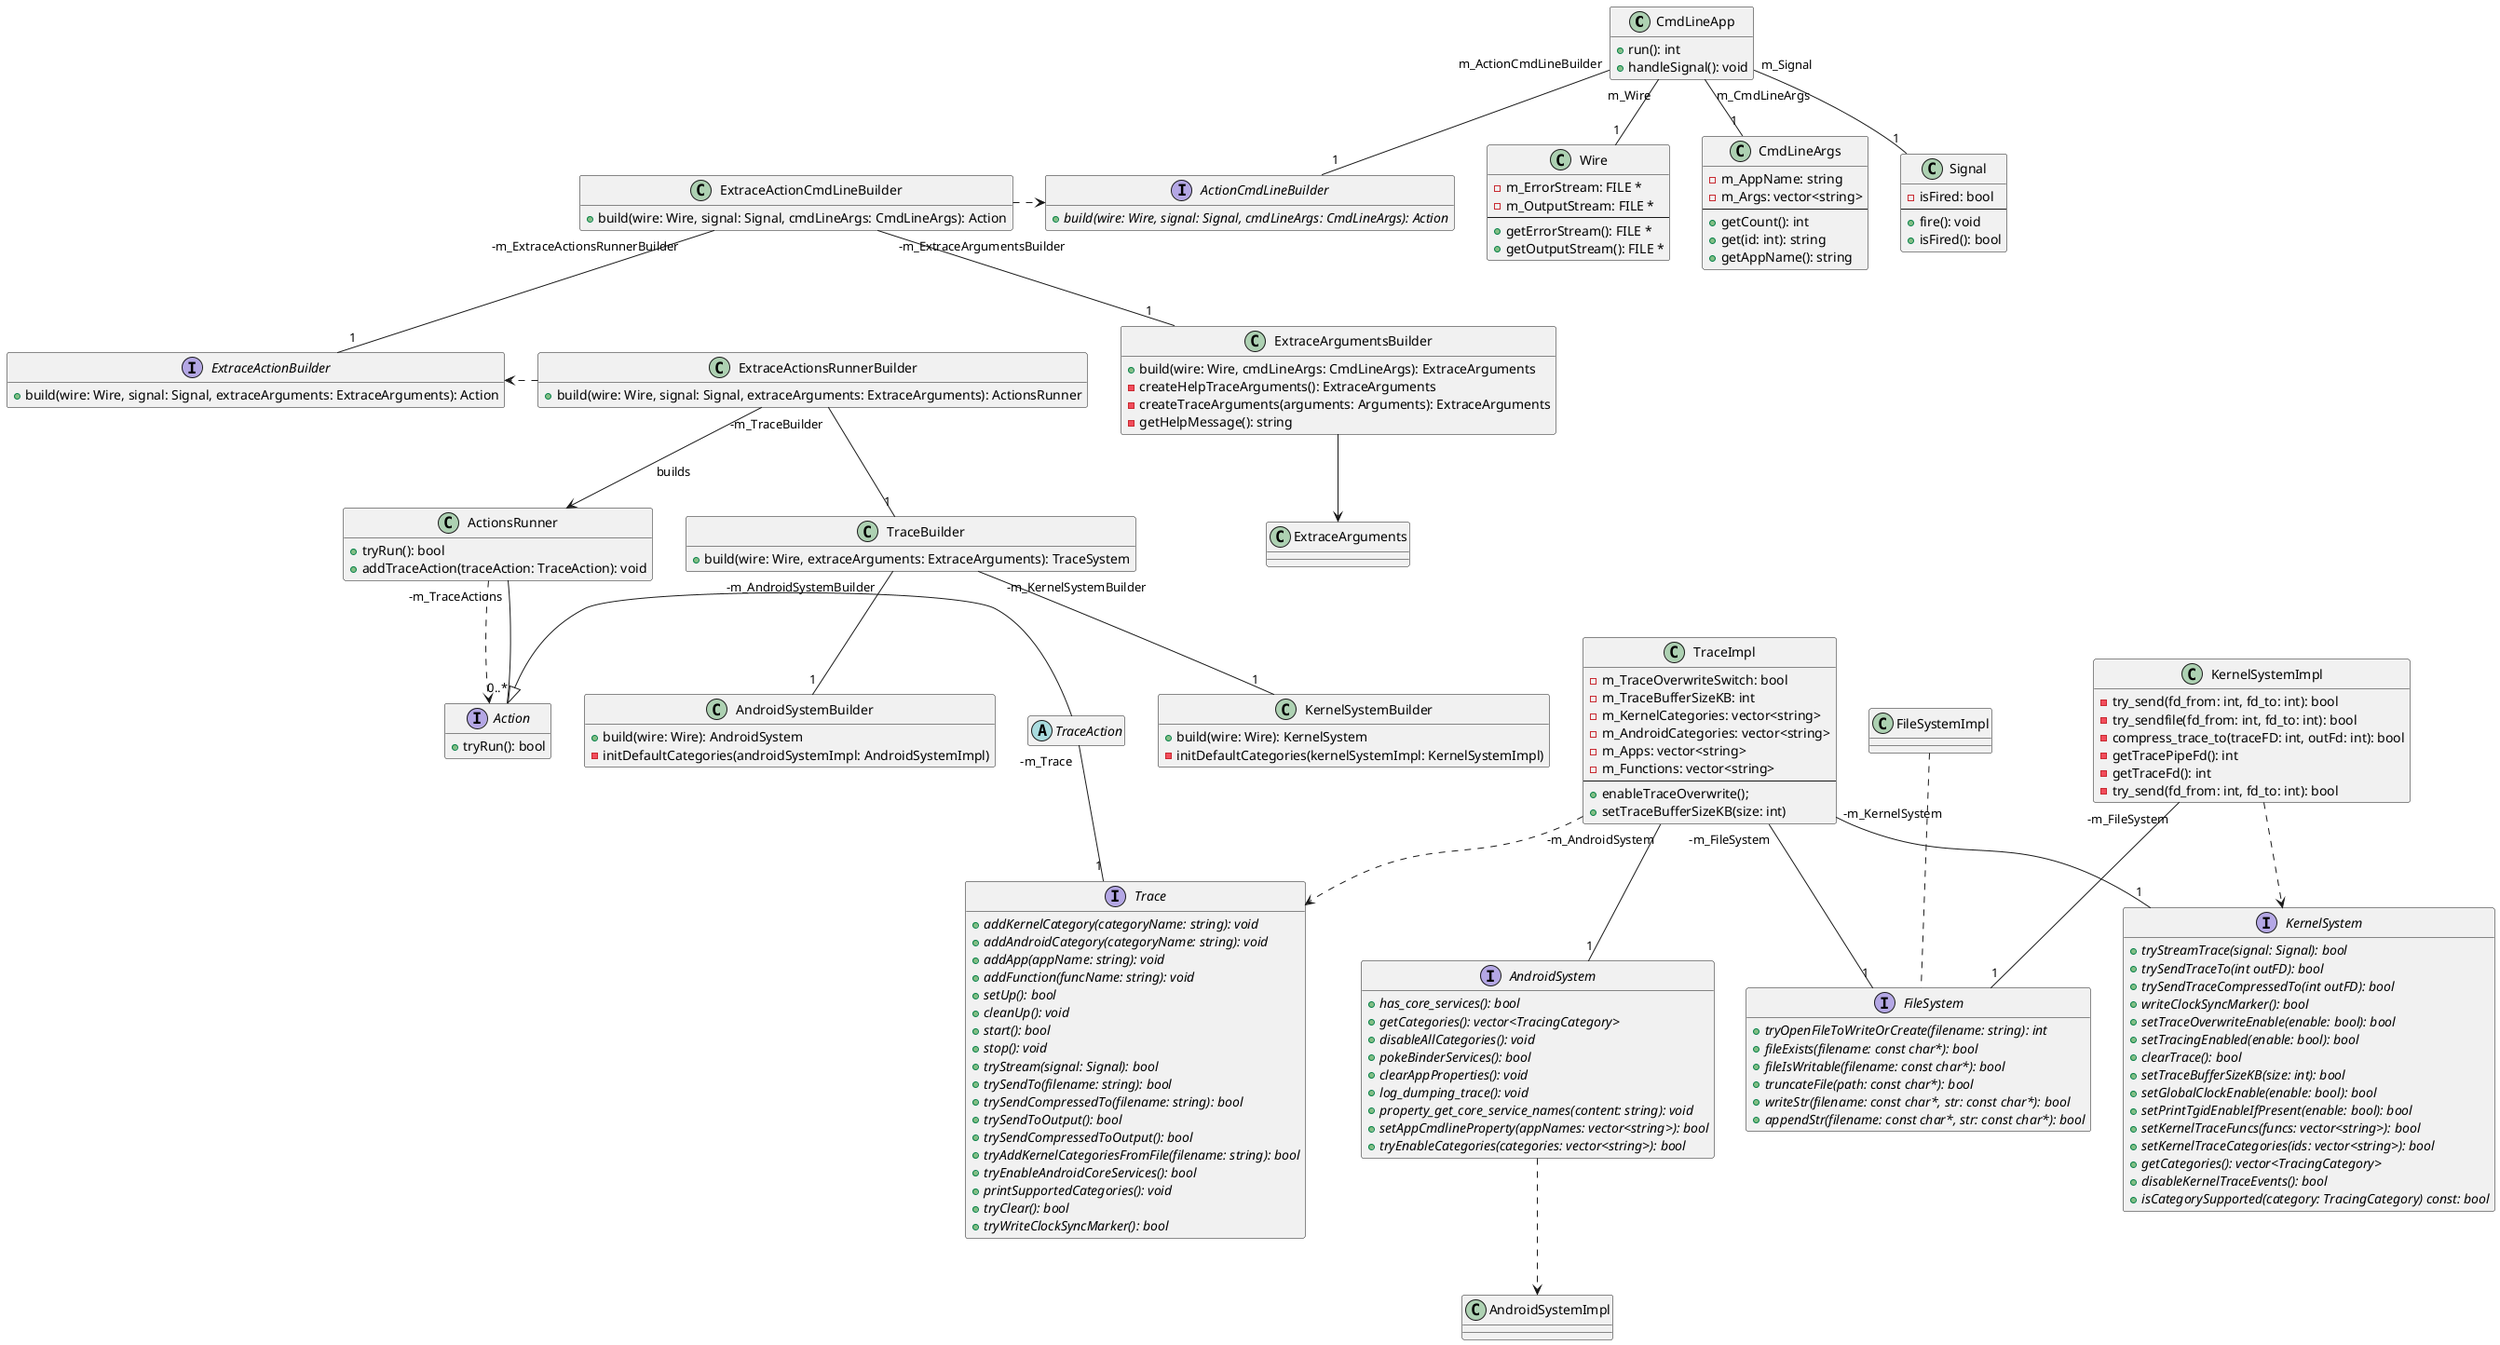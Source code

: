 @startuml

class CmdLineApp {
  + run(): int
  + handleSignal(): void
}
hide CmdLineApp fields

CmdLineApp "m_Wire" -- "1" Wire
CmdLineApp "m_CmdLineArgs" -- "1" CmdLineArgs
CmdLineApp "m_ActionCmdLineBuilder" -- "1" ActionCmdLineBuilder
CmdLineApp "m_Signal" -- "1" Signal

class Wire {
  - m_ErrorStream: FILE *
  - m_OutputStream: FILE *
  --
  + getErrorStream(): FILE *
  + getOutputStream(): FILE *
}
hide Wire methods

class Signal {
  - isFired: bool
  --
  + fire(): void
  + isFired(): bool
}

class CmdLineArgs {
  - m_AppName: string
  - m_Args: vector<string>
  --
  + getCount(): int
  + get(id: int): string
  + getAppName(): string  
}

interface ActionCmdLineBuilder {
  + {abstract} build(wire: Wire, signal: Signal, cmdLineArgs: CmdLineArgs): Action
}
hide ActionCmdLineBuilder fields

class ExtraceActionCmdLineBuilder {
  + build(wire: Wire, signal: Signal, cmdLineArgs: CmdLineArgs): Action 
}
hide ExtraceActionCmdLineBuilder fields

ExtraceActionCmdLineBuilder .> ActionCmdLineBuilder
ExtraceActionCmdLineBuilder "-m_ExtraceArgumentsBuilder" -- "1" ExtraceArgumentsBuilder
ExtraceActionCmdLineBuilder "-m_ExtraceActionsRunnerBuilder" -- "1" ExtraceActionBuilder

interface ExtraceActionBuilder {
  + build(wire: Wire, signal: Signal, extraceArguments: ExtraceArguments): Action
}
hide ExtraceActionBuilder fields

class ExtraceArgumentsBuilder {
  + build(wire: Wire, cmdLineArgs: CmdLineArgs): ExtraceArguments
  - createHelpTraceArguments(): ExtraceArguments
  - createTraceArguments(arguments: Arguments): ExtraceArguments
  - getHelpMessage(): string
}
hide ExtraceArgumentsBuilder fields

ExtraceArgumentsBuilder --> ExtraceArguments

class TraceBuilder {
  + build(wire: Wire, extraceArguments: ExtraceArguments): TraceSystem
}
hide TraceBuilder fields

TraceBuilder "-m_AndroidSystemBuilder" -- "1" AndroidSystemBuilder
TraceBuilder "-m_KernelSystemBuilder" -- "1" KernelSystemBuilder

class AndroidSystemBuilder {
  + build(wire: Wire): AndroidSystem
  - initDefaultCategories(androidSystemImpl: AndroidSystemImpl)
}
hide AndroidSystemBuilder fields

class KernelSystemBuilder {
  + build(wire: Wire): KernelSystem
  - initDefaultCategories(kernelSystemImpl: KernelSystemImpl)
}
hide KernelSystemBuilder fields

class ExtraceActionsRunnerBuilder {
  + build(wire: Wire, signal: Signal, extraceArguments: ExtraceArguments): ActionsRunner
}
hide ExtraceActionsRunnerBuilder fields

ExtraceActionsRunnerBuilder .> ExtraceActionBuilder
ExtraceActionsRunnerBuilder "-m_TraceBuilder" -- "1" TraceBuilder
ExtraceActionsRunnerBuilder --> ActionsRunner: builds

class ExtraceArguments {
  
}

class ActionsRunner {
  + tryRun(): bool
  + addTraceAction(traceAction: TraceAction): void
}
hide ActionsRunner fields

ActionsRunner ..> Action
ActionsRunner "-m_TraceActions" -- "0..*" Action

interface FileSystem {
  + {abstract} tryOpenFileToWriteOrCreate(filename: string): int
  + {abstract} fileExists(filename: const char*): bool
  + {abstract} fileIsWritable(filename: const char*): bool
  + {abstract} truncateFile(path: const char*): bool
  + {abstract} writeStr(filename: const char*, str: const char*): bool
  + {abstract} appendStr(filename: const char*, str: const char*): bool
}
hide FileSystem fields

class FileSystemImpl
FileSystemImpl .. FileSystem

interface KernelSystem {
  + {abstract} tryStreamTrace(signal: Signal): bool
  + {abstract} trySendTraceTo(int outFD): bool
  + {abstract} trySendTraceCompressedTo(int outFD): bool
  + {abstract} writeClockSyncMarker(): bool
  + {abstract} setTraceOverwriteEnable(enable: bool): bool
  + {abstract} setTracingEnabled(enable: bool): bool
  + {abstract} clearTrace(): bool
  + {abstract} setTraceBufferSizeKB(size: int): bool
  + {abstract} setGlobalClockEnable(enable: bool): bool
  + {abstract} setPrintTgidEnableIfPresent(enable: bool): bool
  + {abstract} setKernelTraceFuncs(funcs: vector<string>): bool
  + {abstract} setKernelTraceCategories(ids: vector<string>): bool
  + {abstract} getCategories(): vector<TracingCategory>
  + {abstract} disableKernelTraceEvents(): bool
  + {abstract} isCategorySupported(category: TracingCategory) const: bool
}
hide KernelSystem fields

class KernelSystemImpl {
  - try_send(fd_from: int, fd_to: int): bool
  - try_sendfile(fd_from: int, fd_to: int): bool
  - compress_trace_to(traceFD: int, outFd: int): bool
  - getTracePipeFd(): int
  - getTraceFd(): int
  - try_send(fd_from: int, fd_to: int): bool
}
hide KernelSystemImpl fields

KernelSystemImpl ..> KernelSystem
KernelSystemImpl "-m_FileSystem" -- "1" FileSystem

interface AndroidSystem {
  + {abstract} has_core_services(): bool
  + {abstract} getCategories(): vector<TracingCategory>
  + {abstract} disableAllCategories(): void
  + {abstract} pokeBinderServices(): bool
  + {abstract} clearAppProperties(): void
  + {abstract} log_dumping_trace(): void
  + {abstract} property_get_core_service_names(content: string): void
  + {abstract} setAppCmdlineProperty(appNames: vector<string>): bool
  + {abstract} tryEnableCategories(categories: vector<string>): bool
}
hide AndroidSystem fields

class AndroidSystemImpl
AndroidSystem ..> AndroidSystemImpl

interface Trace {
  + {abstract} addKernelCategory(categoryName: string): void
  + {abstract} addAndroidCategory(categoryName: string): void
  + {abstract} addApp(appName: string): void
  + {abstract} addFunction(funcName: string): void
  + {abstract} setUp(): bool 
  + {abstract} cleanUp(): void 
  + {abstract} start(): bool 
  + {abstract} stop(): void 
  + {abstract} tryStream(signal: Signal): bool
  + {abstract} trySendTo(filename: string): bool
  + {abstract} trySendCompressedTo(filename: string): bool
  + {abstract} trySendToOutput(): bool
  + {abstract} trySendCompressedToOutput(): bool
  + {abstract} tryAddKernelCategoriesFromFile(filename: string): bool
  + {abstract} tryEnableAndroidCoreServices(): bool
  + {abstract} printSupportedCategories(): void
  + {abstract} tryClear(): bool
  + {abstract} tryWriteClockSyncMarker(): bool
}
hide Trace fields

class TraceImpl {
  - m_TraceOverwriteSwitch: bool
  - m_TraceBufferSizeKB: int
  - m_KernelCategories: vector<string>
  - m_AndroidCategories: vector<string>
  - m_Apps: vector<string>
  - m_Functions: vector<string>
  --
  + enableTraceOverwrite();
  + setTraceBufferSizeKB(size: int)
}

TraceImpl ..> Trace
TraceImpl "-m_FileSystem" -- "1" FileSystem
TraceImpl "-m_KernelSystem" -- "1" KernelSystem
TraceImpl "-m_AndroidSystem" -- "1" AndroidSystem

interface Action {
  + tryRun(): bool
}
hide Action fields

abstract class TraceAction
hide TraceAction fields
hide TraceAction methods

TraceAction -|> Action
TraceAction "-m_Trace" -- "1" Trace

' Environment construction could be deeper
' Wired general class
' setWire - in CmdLineApp
' ExtraceActionCmdLineBuilder - build action from CmdLineArgs
' ExtraceArgumentsBuilder -> ExtraceArgsBuilder
' ExtraceActionBuilder - build action from ExtraceArgs
' ExtraceActionBuilder uses ExtraceActionsRunnerBuilder

@enduml